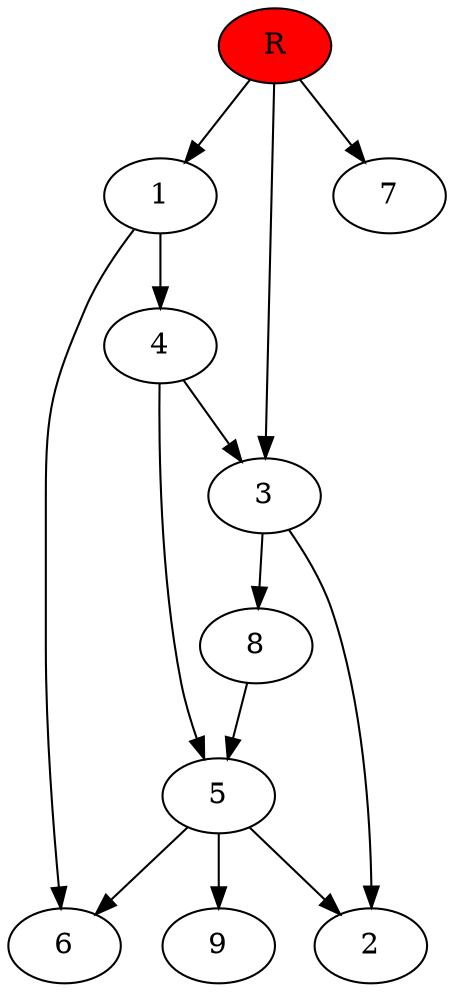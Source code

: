 digraph prb47164 {
	1
	2
	3
	4
	5
	6
	7
	8
	R [fillcolor="#ff0000" style=filled]
	1 -> 4
	1 -> 6
	3 -> 2
	3 -> 8
	4 -> 3
	4 -> 5
	5 -> 2
	5 -> 6
	5 -> 9
	8 -> 5
	R -> 1
	R -> 3
	R -> 7
}

